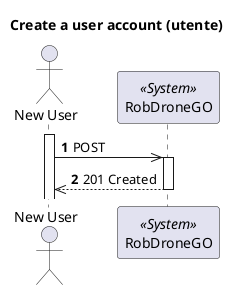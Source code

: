 @startuml
'https://plantuml.com/sequence-diagram

autonumber
skinparam packageStyle rect

title Create a user account (utente)

actor "New User" as NU
participant "RobDroneGO" as Sys <<System>>

activate NU
NU->> Sys : POST

activate Sys
NU <<-- Sys : 201 Created
deactivate Sys



@enduml
